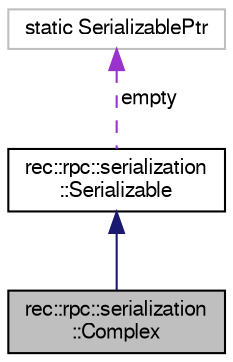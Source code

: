 digraph "rec::rpc::serialization::Complex"
{
  edge [fontname="FreeSans",fontsize="10",labelfontname="FreeSans",labelfontsize="10"];
  node [fontname="FreeSans",fontsize="10",shape=record];
  Node1 [label="rec::rpc::serialization\l::Complex",height=0.2,width=0.4,color="black", fillcolor="grey75", style="filled", fontcolor="black"];
  Node2 -> Node1 [dir="back",color="midnightblue",fontsize="10",style="solid",fontname="FreeSans"];
  Node2 [label="rec::rpc::serialization\l::Serializable",height=0.2,width=0.4,color="black", fillcolor="white", style="filled",URL="$a00013.html",tooltip="Base class for all serializable data. "];
  Node3 -> Node2 [dir="back",color="darkorchid3",fontsize="10",style="dashed",label=" empty" ,fontname="FreeSans"];
  Node3 [label="static SerializablePtr",height=0.2,width=0.4,color="grey75", fillcolor="white", style="filled"];
}
